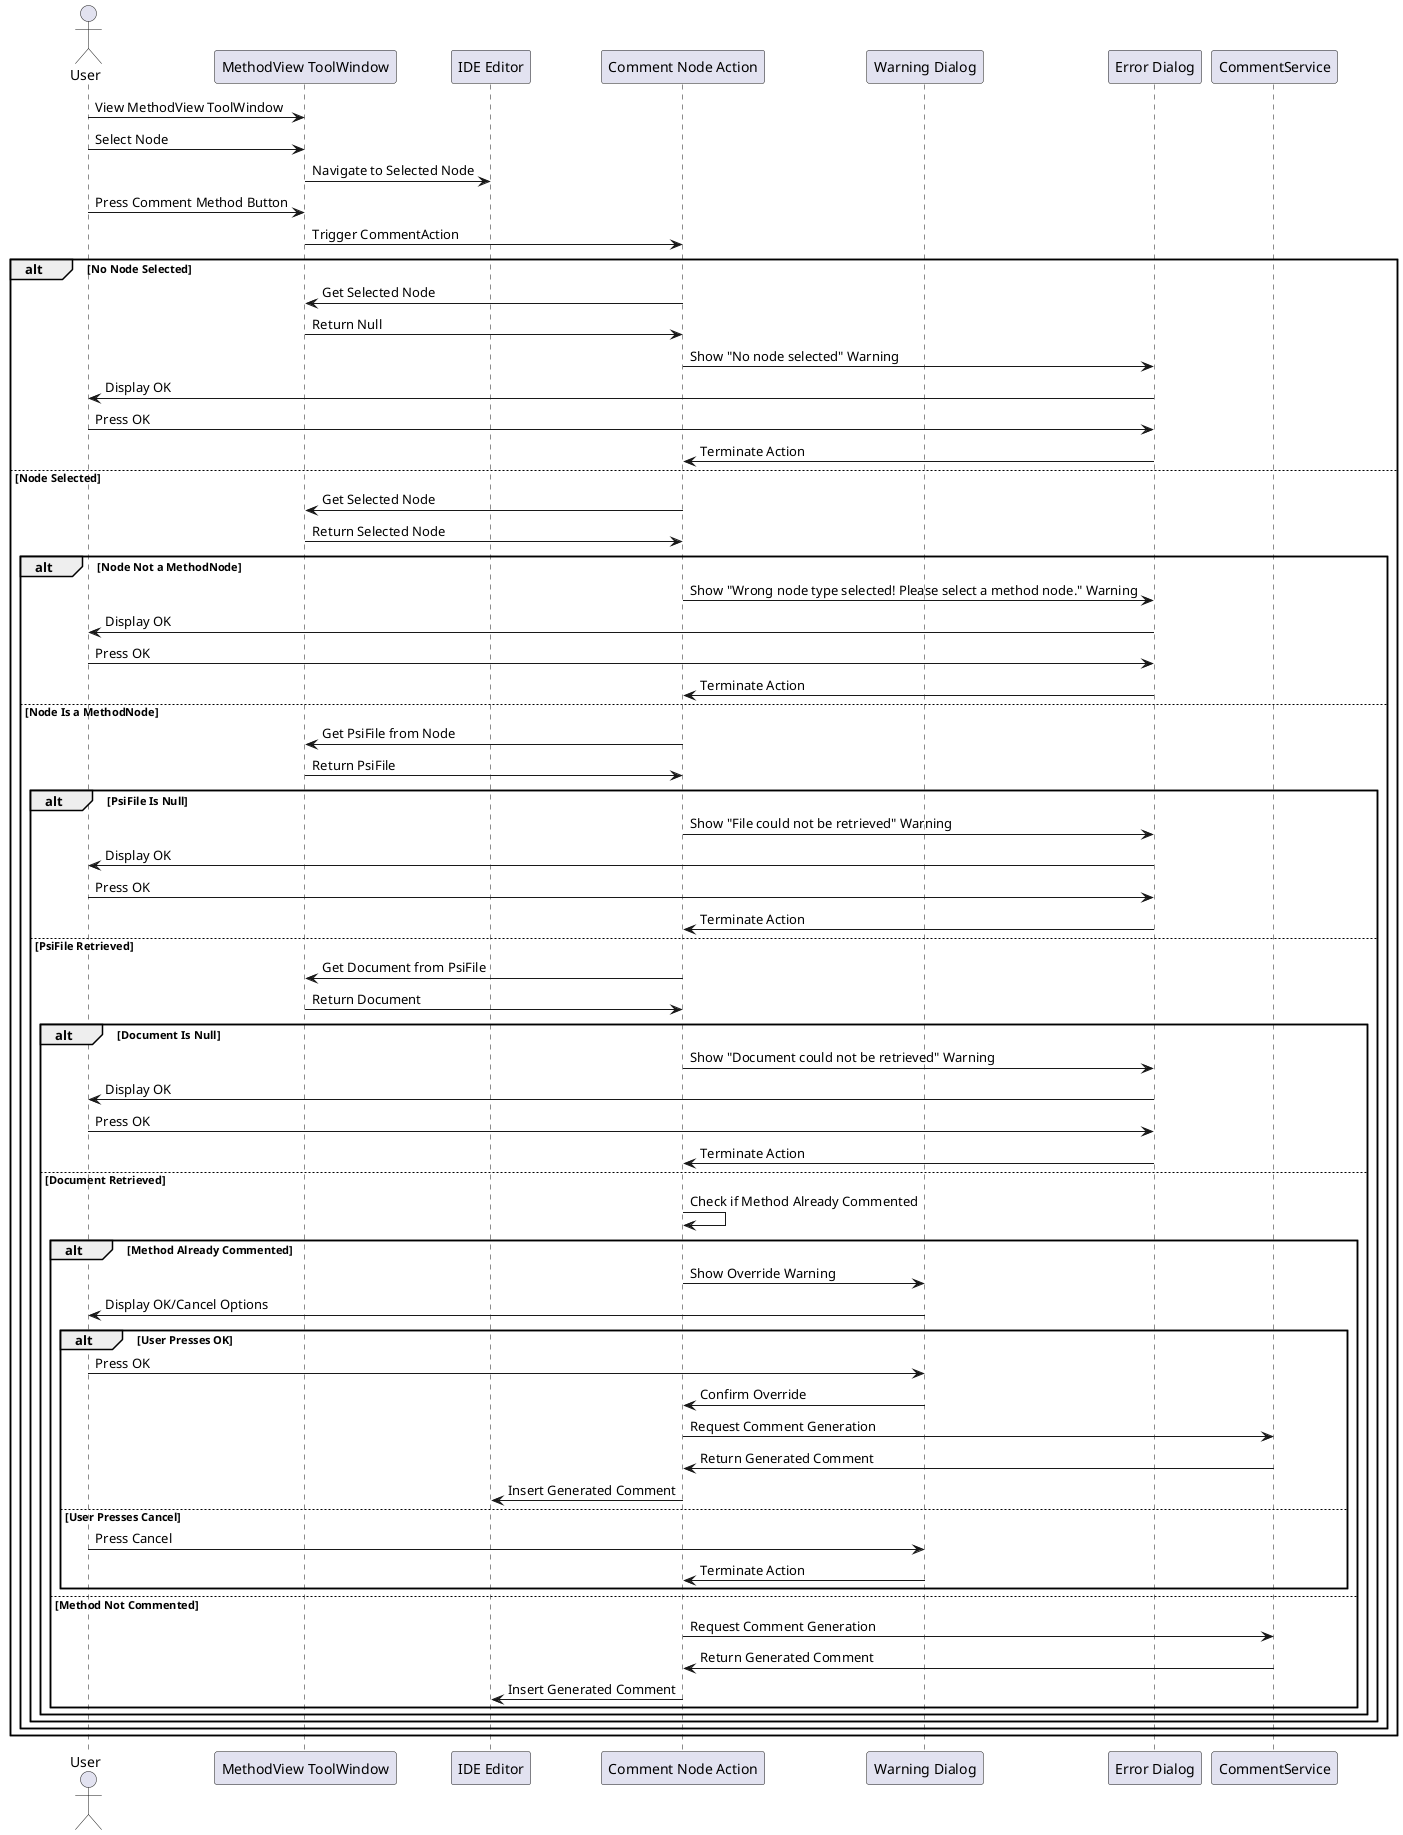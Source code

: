 @startuml

actor User
participant "MethodView ToolWindow" as ToolWindow
participant "IDE Editor" as Editor
participant "Comment Node Action" as Action
participant "Warning Dialog" as Dialog
participant "Error Dialog" as ErrorDialog
participant "CommentService" as Service

User -> ToolWindow : View MethodView ToolWindow
User -> ToolWindow : Select Node
ToolWindow -> Editor : Navigate to Selected Node
User -> ToolWindow : Press Comment Method Button
ToolWindow -> Action : Trigger CommentAction

alt No Node Selected
    Action -> ToolWindow : Get Selected Node
    ToolWindow -> Action : Return Null
    Action -> ErrorDialog : Show "No node selected" Warning
    ErrorDialog -> User : Display OK
    User -> ErrorDialog : Press OK
    ErrorDialog -> Action : Terminate Action
else Node Selected
    Action -> ToolWindow : Get Selected Node
    ToolWindow -> Action : Return Selected Node

    alt Node Not a MethodNode
        Action -> ErrorDialog : Show "Wrong node type selected! Please select a method node." Warning
        ErrorDialog -> User : Display OK
        User -> ErrorDialog : Press OK
        ErrorDialog -> Action : Terminate Action
    else Node Is a MethodNode
        Action -> ToolWindow : Get PsiFile from Node
        ToolWindow -> Action : Return PsiFile

        alt PsiFile Is Null
            Action -> ErrorDialog : Show "File could not be retrieved" Warning
            ErrorDialog -> User : Display OK
            User -> ErrorDialog : Press OK
            ErrorDialog -> Action : Terminate Action
        else PsiFile Retrieved
            Action -> ToolWindow : Get Document from PsiFile
            ToolWindow -> Action : Return Document

            alt Document Is Null
                Action -> ErrorDialog : Show "Document could not be retrieved" Warning
                ErrorDialog -> User : Display OK
                User -> ErrorDialog : Press OK
                ErrorDialog -> Action : Terminate Action
            else Document Retrieved
                Action -> Action : Check if Method Already Commented

                alt Method Already Commented
                    Action -> Dialog : Show Override Warning
                    Dialog -> User : Display OK/Cancel Options
                    alt User Presses OK
                        User -> Dialog : Press OK
                        Dialog -> Action : Confirm Override
                        Action -> Service : Request Comment Generation
                        Service -> Action : Return Generated Comment
                        Action -> Editor : Insert Generated Comment
                    else User Presses Cancel
                        User -> Dialog : Press Cancel
                        Dialog -> Action : Terminate Action
                    end
                else Method Not Commented
                    Action -> Service : Request Comment Generation
                    Service -> Action : Return Generated Comment
                    Action -> Editor : Insert Generated Comment
                end
            end
        end
    end
end

@enduml
